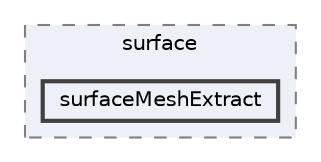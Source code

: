 digraph "applications/utilities/surface/surfaceMeshExtract"
{
 // LATEX_PDF_SIZE
  bgcolor="transparent";
  edge [fontname=Helvetica,fontsize=10,labelfontname=Helvetica,labelfontsize=10];
  node [fontname=Helvetica,fontsize=10,shape=box,height=0.2,width=0.4];
  compound=true
  subgraph clusterdir_f17de662d5fa06afbf0442aecb6ca0a0 {
    graph [ bgcolor="#edf0f7", pencolor="grey50", label="surface", fontname=Helvetica,fontsize=10 style="filled,dashed", URL="dir_f17de662d5fa06afbf0442aecb6ca0a0.html",tooltip=""]
  dir_4efdcd144263141054d892227258c75e [label="surfaceMeshExtract", fillcolor="#edf0f7", color="grey25", style="filled,bold", URL="dir_4efdcd144263141054d892227258c75e.html",tooltip=""];
  }
}
